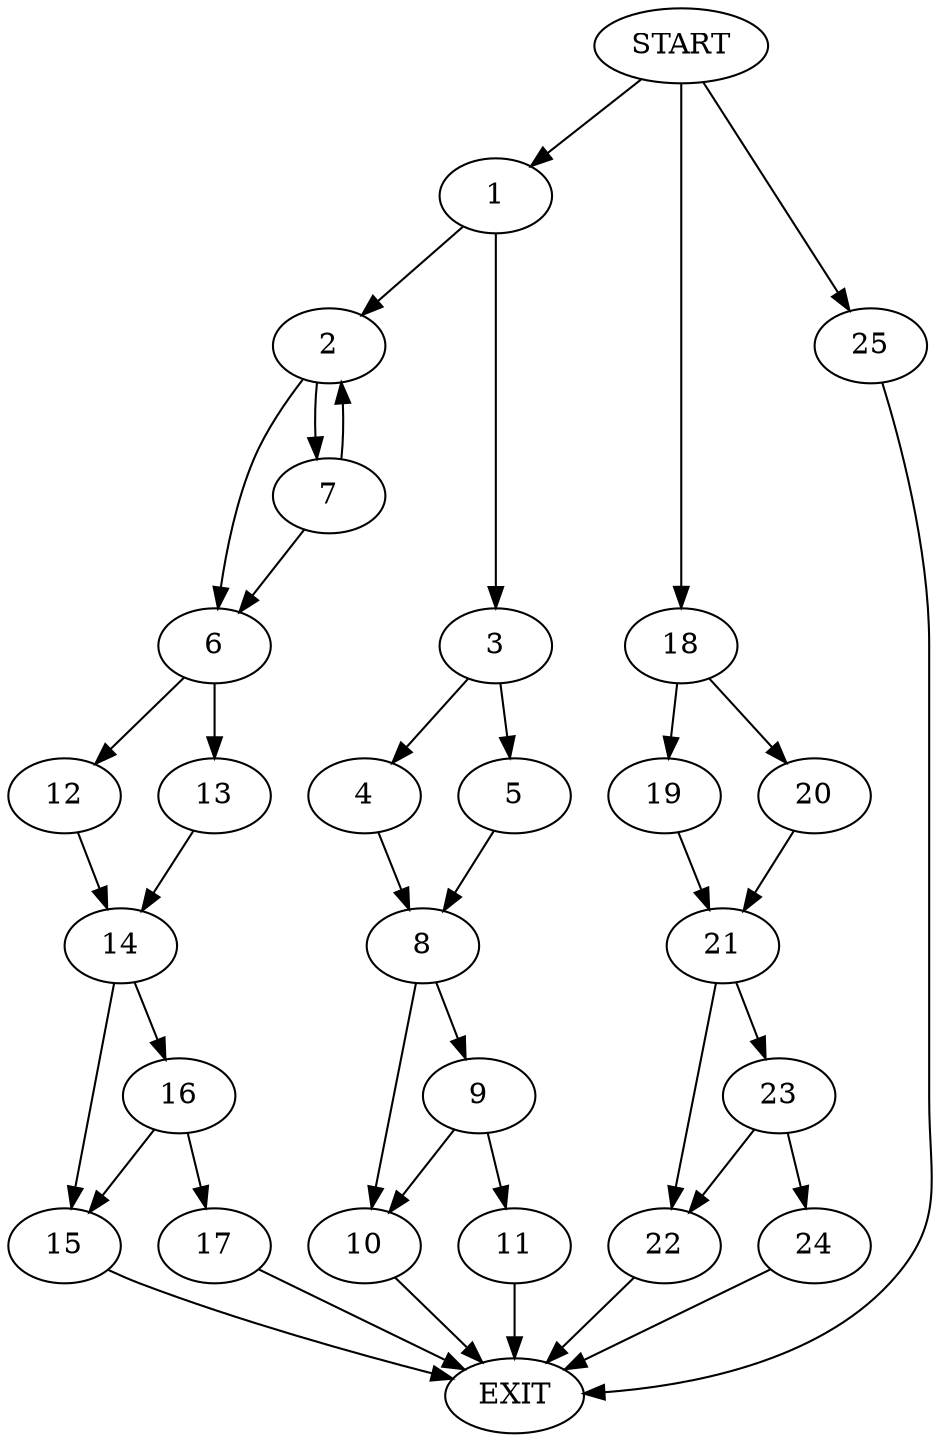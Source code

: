 digraph {
0 [label="START"]
26 [label="EXIT"]
0 -> 1
1 -> 2
1 -> 3
3 -> 4
3 -> 5
2 -> 6
2 -> 7
5 -> 8
4 -> 8
8 -> 9
8 -> 10
10 -> 26
9 -> 11
9 -> 10
11 -> 26
6 -> 12
6 -> 13
7 -> 2
7 -> 6
13 -> 14
12 -> 14
14 -> 15
14 -> 16
16 -> 15
16 -> 17
15 -> 26
17 -> 26
0 -> 18
18 -> 19
18 -> 20
20 -> 21
19 -> 21
21 -> 22
21 -> 23
22 -> 26
23 -> 22
23 -> 24
24 -> 26
0 -> 25
25 -> 26
}
